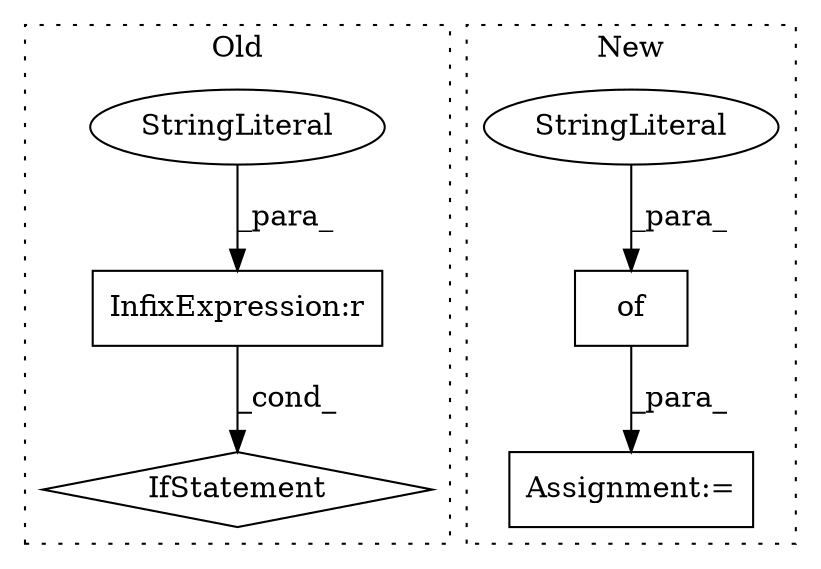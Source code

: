 digraph G {
subgraph cluster0 {
1 [label="IfStatement" a="25" s="3539,3565" l="4,2" shape="diamond"];
5 [label="InfixExpression:r" a="27" s="3551" l="4" shape="box"];
6 [label="StringLiteral" a="45" s="3555" l="10" shape="ellipse"];
label = "Old";
style="dotted";
}
subgraph cluster1 {
2 [label="of" a="32" s="496,1275" l="3,1" shape="box"];
3 [label="Assignment:=" a="7" s="491" l="1" shape="box"];
4 [label="StringLiteral" a="45" s="1081" l="24" shape="ellipse"];
label = "New";
style="dotted";
}
2 -> 3 [label="_para_"];
4 -> 2 [label="_para_"];
5 -> 1 [label="_cond_"];
6 -> 5 [label="_para_"];
}